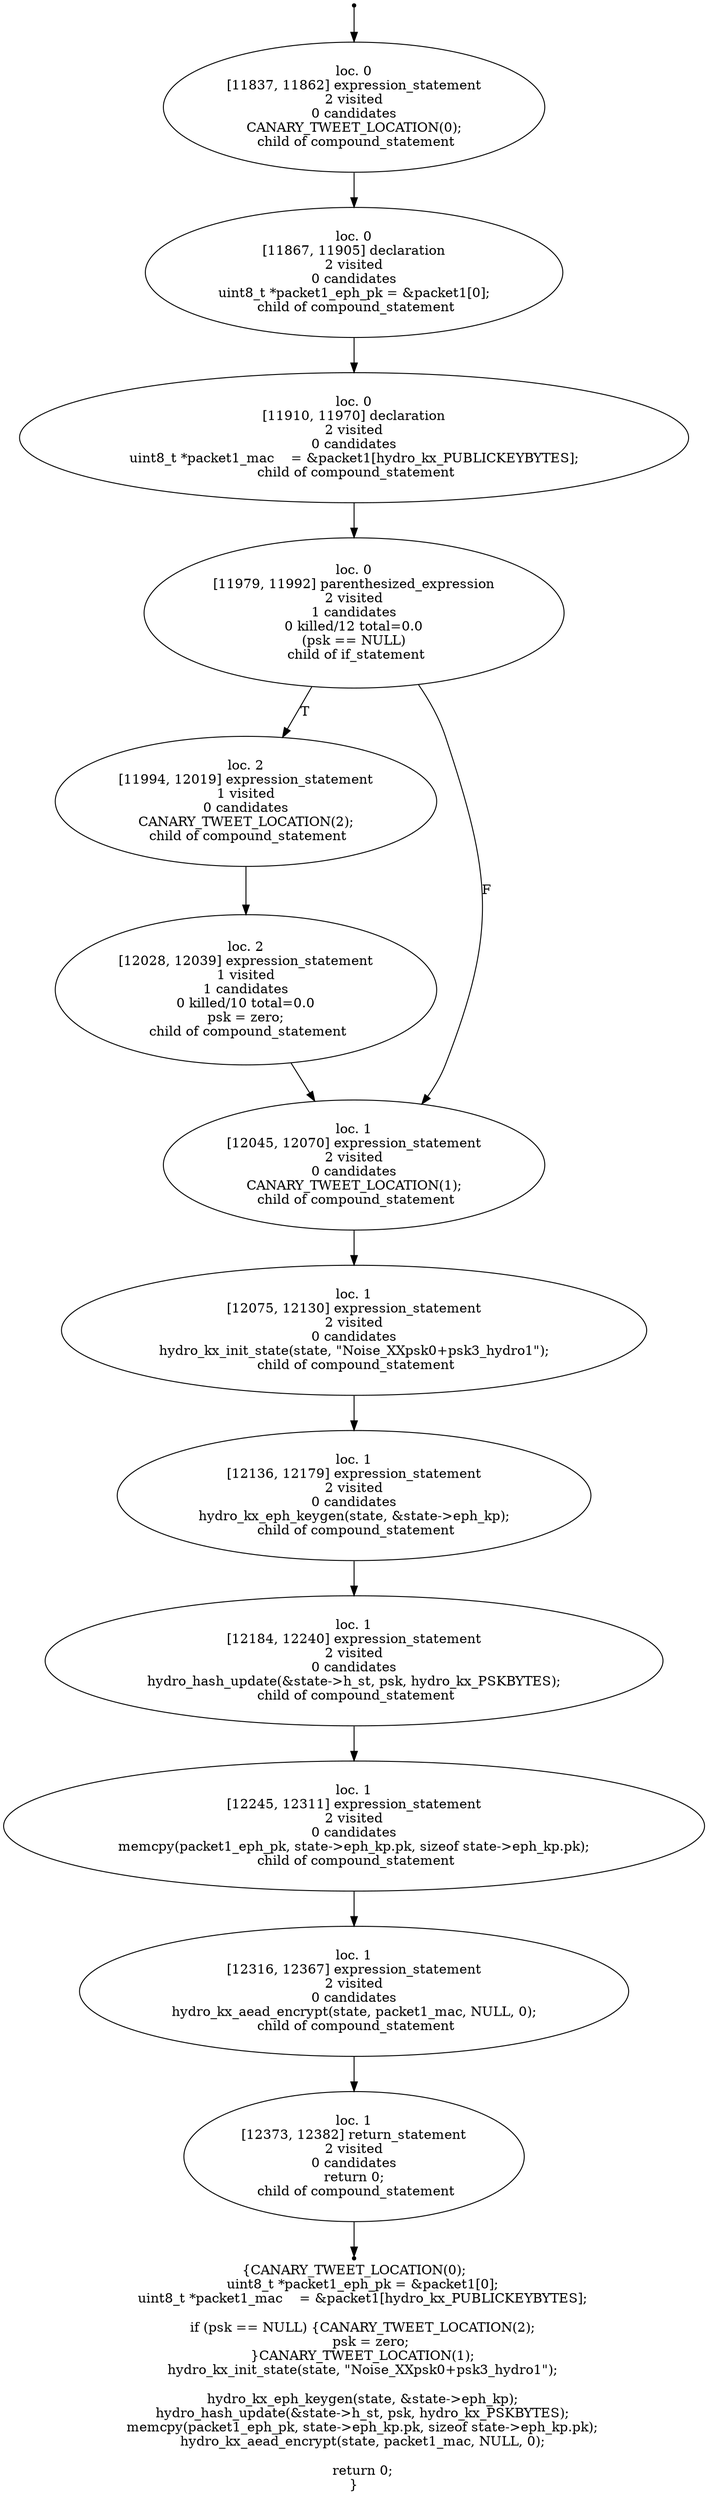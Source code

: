 digraph hydro_kx_xx_1_localised_17 {
	initial [shape=point]
	initial -> "loc. 0
[11837, 11862] expression_statement
2 visited
0 candidates
 CANARY_TWEET_LOCATION(0); 
 child of compound_statement"
	final [shape=point]
	"loc. 1
[12373, 12382] return_statement
2 visited
0 candidates
 return 0; 
 child of compound_statement" -> final
	"loc. 0
[11837, 11862] expression_statement
2 visited
0 candidates
 CANARY_TWEET_LOCATION(0); 
 child of compound_statement"
	"loc. 0
[11837, 11862] expression_statement
2 visited
0 candidates
 CANARY_TWEET_LOCATION(0); 
 child of compound_statement" -> "loc. 0
[11867, 11905] declaration
2 visited
0 candidates
 uint8_t *packet1_eph_pk = &packet1[0]; 
 child of compound_statement"
	"loc. 0
[11867, 11905] declaration
2 visited
0 candidates
 uint8_t *packet1_eph_pk = &packet1[0]; 
 child of compound_statement"
	"loc. 0
[11867, 11905] declaration
2 visited
0 candidates
 uint8_t *packet1_eph_pk = &packet1[0]; 
 child of compound_statement" -> "loc. 0
[11910, 11970] declaration
2 visited
0 candidates
 uint8_t *packet1_mac    = &packet1[hydro_kx_PUBLICKEYBYTES]; 
 child of compound_statement"
	"loc. 0
[11910, 11970] declaration
2 visited
0 candidates
 uint8_t *packet1_mac    = &packet1[hydro_kx_PUBLICKEYBYTES]; 
 child of compound_statement"
	"loc. 0
[11910, 11970] declaration
2 visited
0 candidates
 uint8_t *packet1_mac    = &packet1[hydro_kx_PUBLICKEYBYTES]; 
 child of compound_statement" -> "loc. 0
[11979, 11992] parenthesized_expression
2 visited
1 candidates
0 killed/12 total=0.0
 (psk == NULL) 
 child of if_statement"
	"loc. 0
[11979, 11992] parenthesized_expression
2 visited
1 candidates
0 killed/12 total=0.0
 (psk == NULL) 
 child of if_statement"
	"loc. 0
[11979, 11992] parenthesized_expression
2 visited
1 candidates
0 killed/12 total=0.0
 (psk == NULL) 
 child of if_statement" -> "loc. 2
[11994, 12019] expression_statement
1 visited
0 candidates
 CANARY_TWEET_LOCATION(2); 
 child of compound_statement" [label=T]
	"loc. 0
[11979, 11992] parenthesized_expression
2 visited
1 candidates
0 killed/12 total=0.0
 (psk == NULL) 
 child of if_statement" -> "loc. 1
[12045, 12070] expression_statement
2 visited
0 candidates
 CANARY_TWEET_LOCATION(1); 
 child of compound_statement" [label=F]
	"loc. 2
[11994, 12019] expression_statement
1 visited
0 candidates
 CANARY_TWEET_LOCATION(2); 
 child of compound_statement"
	"loc. 2
[11994, 12019] expression_statement
1 visited
0 candidates
 CANARY_TWEET_LOCATION(2); 
 child of compound_statement" -> "loc. 2
[12028, 12039] expression_statement
1 visited
1 candidates
0 killed/10 total=0.0
 psk = zero; 
 child of compound_statement"
	"loc. 1
[12045, 12070] expression_statement
2 visited
0 candidates
 CANARY_TWEET_LOCATION(1); 
 child of compound_statement"
	"loc. 1
[12045, 12070] expression_statement
2 visited
0 candidates
 CANARY_TWEET_LOCATION(1); 
 child of compound_statement" -> "loc. 1
[12075, 12130] expression_statement
2 visited
0 candidates
 hydro_kx_init_state(state, \"Noise_XXpsk0+psk3_hydro1\"); 
 child of compound_statement"
	"loc. 2
[12028, 12039] expression_statement
1 visited
1 candidates
0 killed/10 total=0.0
 psk = zero; 
 child of compound_statement"
	"loc. 2
[12028, 12039] expression_statement
1 visited
1 candidates
0 killed/10 total=0.0
 psk = zero; 
 child of compound_statement" -> "loc. 1
[12045, 12070] expression_statement
2 visited
0 candidates
 CANARY_TWEET_LOCATION(1); 
 child of compound_statement"
	"loc. 1
[12075, 12130] expression_statement
2 visited
0 candidates
 hydro_kx_init_state(state, \"Noise_XXpsk0+psk3_hydro1\"); 
 child of compound_statement"
	"loc. 1
[12075, 12130] expression_statement
2 visited
0 candidates
 hydro_kx_init_state(state, \"Noise_XXpsk0+psk3_hydro1\"); 
 child of compound_statement" -> "loc. 1
[12136, 12179] expression_statement
2 visited
0 candidates
 hydro_kx_eph_keygen(state, &state->eph_kp); 
 child of compound_statement"
	"loc. 1
[12136, 12179] expression_statement
2 visited
0 candidates
 hydro_kx_eph_keygen(state, &state->eph_kp); 
 child of compound_statement"
	"loc. 1
[12136, 12179] expression_statement
2 visited
0 candidates
 hydro_kx_eph_keygen(state, &state->eph_kp); 
 child of compound_statement" -> "loc. 1
[12184, 12240] expression_statement
2 visited
0 candidates
 hydro_hash_update(&state->h_st, psk, hydro_kx_PSKBYTES); 
 child of compound_statement"
	"loc. 1
[12184, 12240] expression_statement
2 visited
0 candidates
 hydro_hash_update(&state->h_st, psk, hydro_kx_PSKBYTES); 
 child of compound_statement"
	"loc. 1
[12184, 12240] expression_statement
2 visited
0 candidates
 hydro_hash_update(&state->h_st, psk, hydro_kx_PSKBYTES); 
 child of compound_statement" -> "loc. 1
[12245, 12311] expression_statement
2 visited
0 candidates
 memcpy(packet1_eph_pk, state->eph_kp.pk, sizeof state->eph_kp.pk); 
 child of compound_statement"
	"loc. 1
[12245, 12311] expression_statement
2 visited
0 candidates
 memcpy(packet1_eph_pk, state->eph_kp.pk, sizeof state->eph_kp.pk); 
 child of compound_statement"
	"loc. 1
[12245, 12311] expression_statement
2 visited
0 candidates
 memcpy(packet1_eph_pk, state->eph_kp.pk, sizeof state->eph_kp.pk); 
 child of compound_statement" -> "loc. 1
[12316, 12367] expression_statement
2 visited
0 candidates
 hydro_kx_aead_encrypt(state, packet1_mac, NULL, 0); 
 child of compound_statement"
	"loc. 1
[12316, 12367] expression_statement
2 visited
0 candidates
 hydro_kx_aead_encrypt(state, packet1_mac, NULL, 0); 
 child of compound_statement"
	"loc. 1
[12316, 12367] expression_statement
2 visited
0 candidates
 hydro_kx_aead_encrypt(state, packet1_mac, NULL, 0); 
 child of compound_statement" -> "loc. 1
[12373, 12382] return_statement
2 visited
0 candidates
 return 0; 
 child of compound_statement"
	"loc. 1
[12373, 12382] return_statement
2 visited
0 candidates
 return 0; 
 child of compound_statement"
	label="{CANARY_TWEET_LOCATION(0);
    uint8_t *packet1_eph_pk = &packet1[0];
    uint8_t *packet1_mac    = &packet1[hydro_kx_PUBLICKEYBYTES];

    if (psk == NULL) {CANARY_TWEET_LOCATION(2);
        psk = zero;
    }CANARY_TWEET_LOCATION(1);
    hydro_kx_init_state(state, \"Noise_XXpsk0+psk3_hydro1\");

    hydro_kx_eph_keygen(state, &state->eph_kp);
    hydro_hash_update(&state->h_st, psk, hydro_kx_PSKBYTES);
    memcpy(packet1_eph_pk, state->eph_kp.pk, sizeof state->eph_kp.pk);
    hydro_kx_aead_encrypt(state, packet1_mac, NULL, 0);

    return 0;
}"
}
